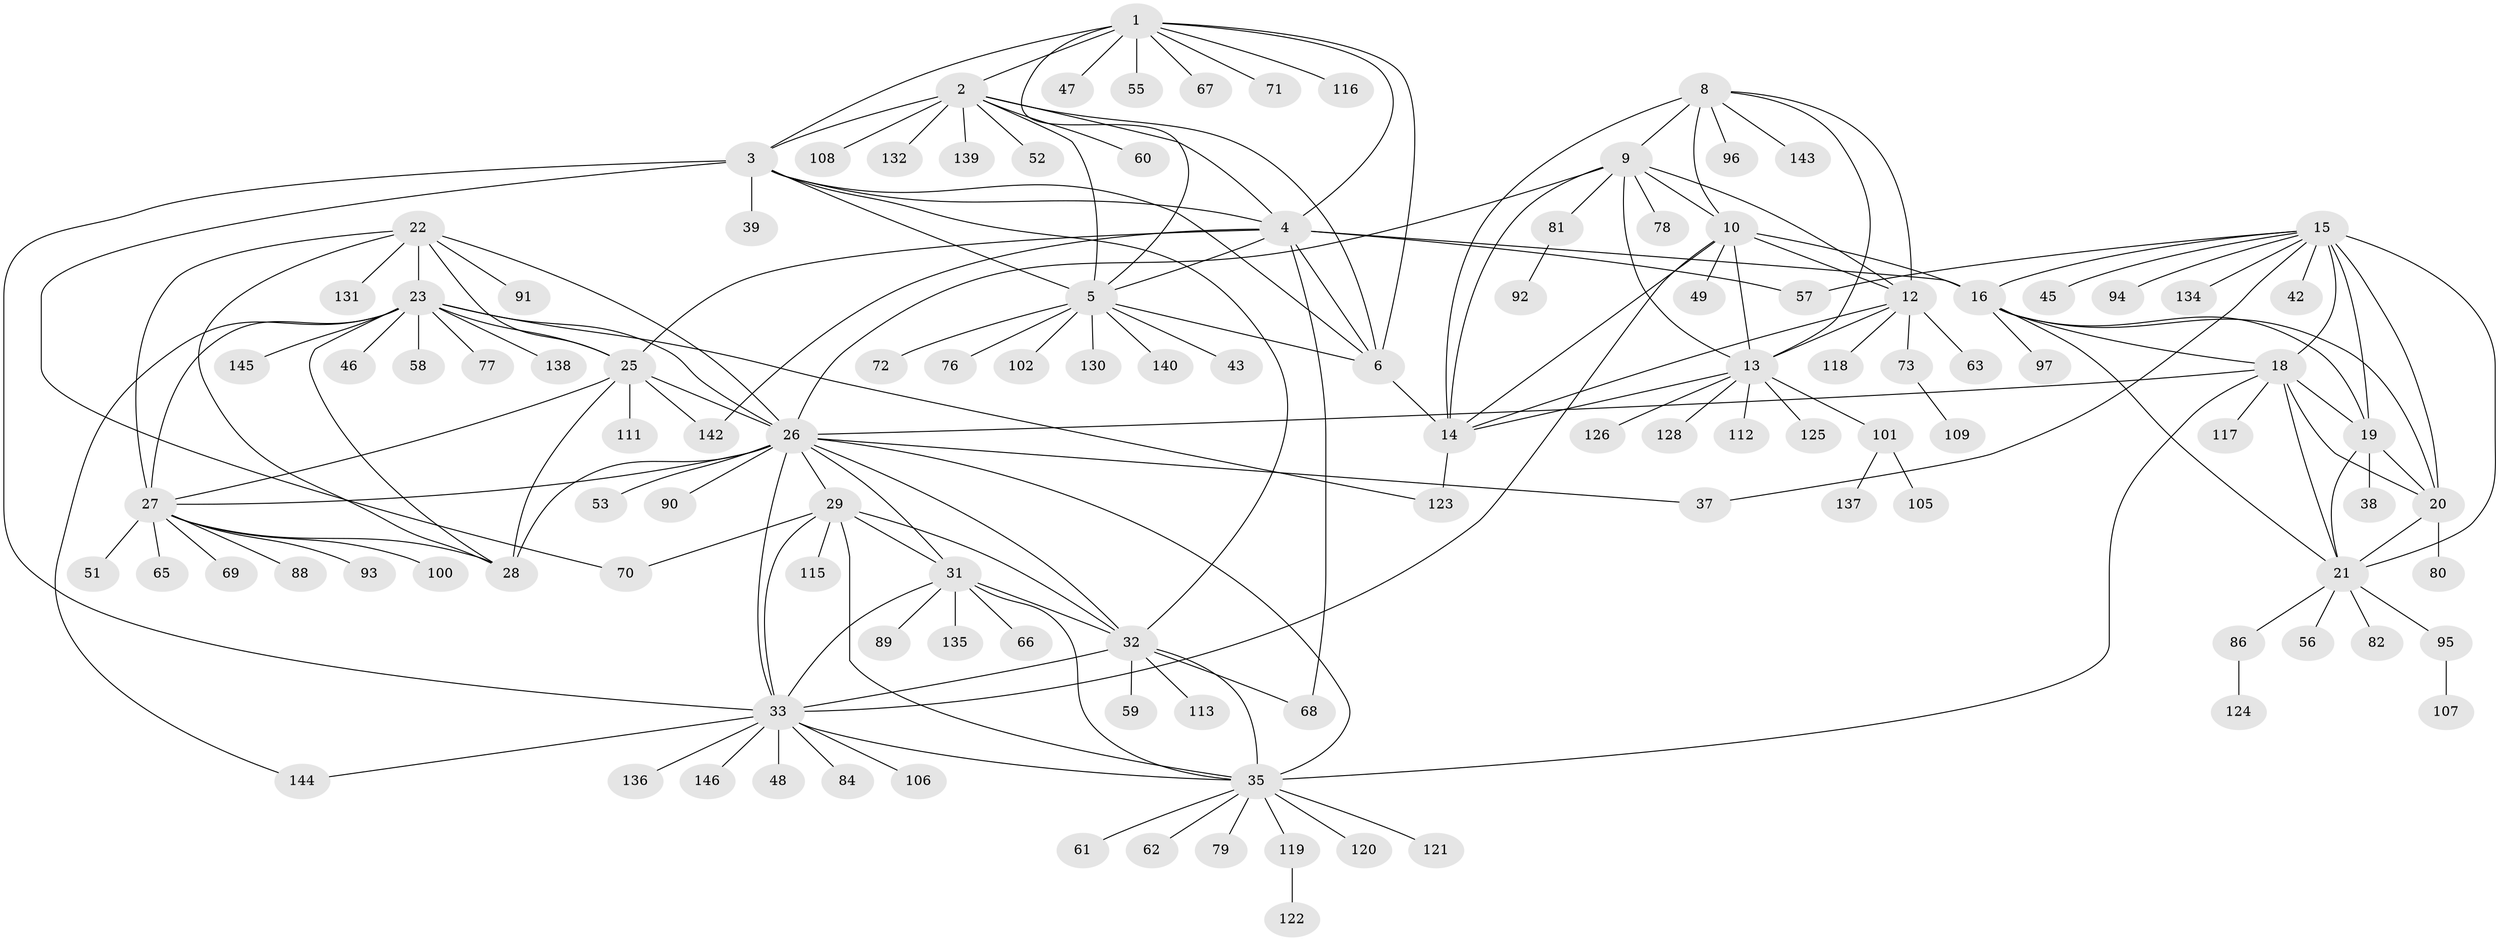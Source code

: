 // Generated by graph-tools (version 1.1) at 2025/24/03/03/25 07:24:09]
// undirected, 118 vertices, 181 edges
graph export_dot {
graph [start="1"]
  node [color=gray90,style=filled];
  1;
  2 [super="+7"];
  3 [super="+114"];
  4 [super="+127"];
  5 [super="+87"];
  6 [super="+110"];
  8 [super="+11"];
  9 [super="+74"];
  10 [super="+41"];
  12;
  13 [super="+36"];
  14 [super="+44"];
  15 [super="+17"];
  16 [super="+54"];
  18 [super="+50"];
  19;
  20 [super="+64"];
  21 [super="+40"];
  22 [super="+133"];
  23 [super="+24"];
  25;
  26 [super="+30"];
  27 [super="+75"];
  28 [super="+98"];
  29 [super="+85"];
  31;
  32 [super="+34"];
  33 [super="+104"];
  35 [super="+83"];
  37 [super="+141"];
  38;
  39;
  42;
  43;
  45;
  46;
  47;
  48;
  49;
  51;
  52;
  53;
  55;
  56;
  57;
  58;
  59;
  60;
  61;
  62;
  63;
  65;
  66;
  67;
  68;
  69;
  70;
  71;
  72;
  73;
  76;
  77;
  78;
  79;
  80 [super="+99"];
  81;
  82;
  84;
  86;
  88;
  89;
  90;
  91;
  92;
  93;
  94;
  95 [super="+129"];
  96;
  97;
  100;
  101 [super="+103"];
  102;
  105;
  106;
  107;
  108;
  109;
  111;
  112;
  113;
  115;
  116;
  117;
  118;
  119;
  120;
  121;
  122;
  123;
  124;
  125;
  126;
  128;
  130;
  131;
  132;
  134;
  135;
  136;
  137;
  138;
  139;
  140;
  142;
  143;
  144;
  145;
  146;
  1 -- 2 [weight=2];
  1 -- 3;
  1 -- 4;
  1 -- 5;
  1 -- 6;
  1 -- 47;
  1 -- 55;
  1 -- 67;
  1 -- 71;
  1 -- 116;
  2 -- 3 [weight=2];
  2 -- 4 [weight=2];
  2 -- 5 [weight=2];
  2 -- 6 [weight=2];
  2 -- 52;
  2 -- 60;
  2 -- 132;
  2 -- 139;
  2 -- 108;
  3 -- 4;
  3 -- 5;
  3 -- 6;
  3 -- 32;
  3 -- 39;
  3 -- 70;
  3 -- 33;
  4 -- 5;
  4 -- 6;
  4 -- 16;
  4 -- 25;
  4 -- 57;
  4 -- 68;
  4 -- 142;
  5 -- 6;
  5 -- 43;
  5 -- 72;
  5 -- 76;
  5 -- 102;
  5 -- 130;
  5 -- 140;
  6 -- 14;
  8 -- 9 [weight=2];
  8 -- 10 [weight=2];
  8 -- 12 [weight=2];
  8 -- 13 [weight=2];
  8 -- 14 [weight=2];
  8 -- 96;
  8 -- 143;
  9 -- 10;
  9 -- 12;
  9 -- 13;
  9 -- 14;
  9 -- 26;
  9 -- 78;
  9 -- 81;
  10 -- 12;
  10 -- 13;
  10 -- 14;
  10 -- 16;
  10 -- 33;
  10 -- 49;
  12 -- 13;
  12 -- 14;
  12 -- 63;
  12 -- 73;
  12 -- 118;
  13 -- 14;
  13 -- 101;
  13 -- 112;
  13 -- 126;
  13 -- 128;
  13 -- 125;
  14 -- 123;
  15 -- 16 [weight=2];
  15 -- 18 [weight=2];
  15 -- 19 [weight=2];
  15 -- 20 [weight=2];
  15 -- 21 [weight=2];
  15 -- 37;
  15 -- 134;
  15 -- 42;
  15 -- 45;
  15 -- 57;
  15 -- 94;
  16 -- 18;
  16 -- 19;
  16 -- 20;
  16 -- 21;
  16 -- 97;
  18 -- 19;
  18 -- 20;
  18 -- 21;
  18 -- 26;
  18 -- 35;
  18 -- 117;
  19 -- 20;
  19 -- 21;
  19 -- 38;
  20 -- 21;
  20 -- 80;
  21 -- 56;
  21 -- 86;
  21 -- 95;
  21 -- 82;
  22 -- 23 [weight=2];
  22 -- 25;
  22 -- 26;
  22 -- 27;
  22 -- 28;
  22 -- 91;
  22 -- 131;
  23 -- 25 [weight=2];
  23 -- 26 [weight=2];
  23 -- 27 [weight=2];
  23 -- 28 [weight=2];
  23 -- 58;
  23 -- 77;
  23 -- 123;
  23 -- 138;
  23 -- 144;
  23 -- 145;
  23 -- 46;
  25 -- 26;
  25 -- 27;
  25 -- 28;
  25 -- 111;
  25 -- 142;
  26 -- 27;
  26 -- 28;
  26 -- 53;
  26 -- 32 [weight=2];
  26 -- 33;
  26 -- 35;
  26 -- 90;
  26 -- 29;
  26 -- 31;
  26 -- 37;
  27 -- 28;
  27 -- 51;
  27 -- 65;
  27 -- 69;
  27 -- 88;
  27 -- 93;
  27 -- 100;
  29 -- 31;
  29 -- 32 [weight=2];
  29 -- 33;
  29 -- 35;
  29 -- 70;
  29 -- 115;
  31 -- 32 [weight=2];
  31 -- 33;
  31 -- 35;
  31 -- 66;
  31 -- 89;
  31 -- 135;
  32 -- 33 [weight=2];
  32 -- 35 [weight=2];
  32 -- 59;
  32 -- 113;
  32 -- 68;
  33 -- 35;
  33 -- 48;
  33 -- 84;
  33 -- 106;
  33 -- 136;
  33 -- 144;
  33 -- 146;
  35 -- 61;
  35 -- 62;
  35 -- 79;
  35 -- 119;
  35 -- 120;
  35 -- 121;
  73 -- 109;
  81 -- 92;
  86 -- 124;
  95 -- 107;
  101 -- 137;
  101 -- 105;
  119 -- 122;
}
